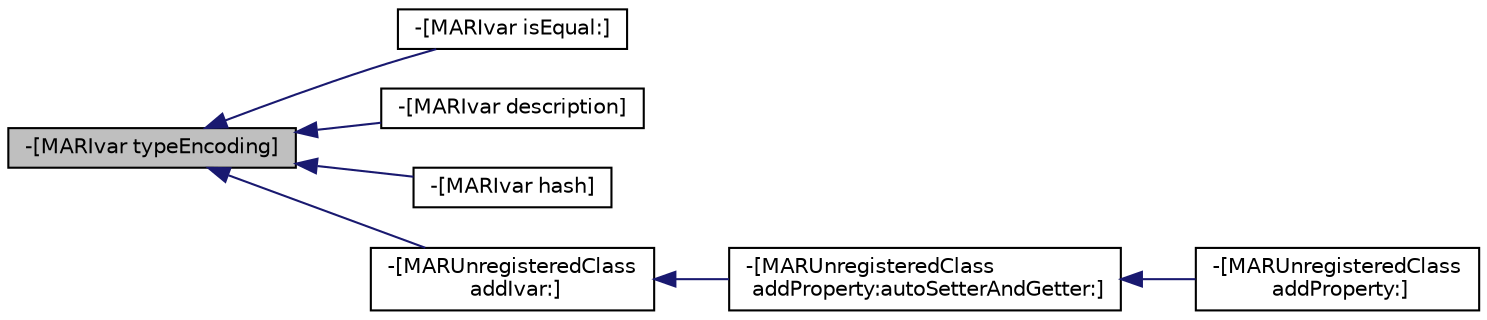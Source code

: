 digraph "-[MARIvar typeEncoding]"
{
  edge [fontname="Helvetica",fontsize="10",labelfontname="Helvetica",labelfontsize="10"];
  node [fontname="Helvetica",fontsize="10",shape=record];
  rankdir="LR";
  Node42 [label="-[MARIvar typeEncoding]",height=0.2,width=0.4,color="black", fillcolor="grey75", style="filled", fontcolor="black"];
  Node42 -> Node43 [dir="back",color="midnightblue",fontsize="10",style="solid",fontname="Helvetica"];
  Node43 [label="-[MARIvar isEqual:]",height=0.2,width=0.4,color="black", fillcolor="white", style="filled",URL="$interface_m_a_r_ivar.html#aeeb47e39d903cfcd7d7d053a9dba8a06"];
  Node42 -> Node44 [dir="back",color="midnightblue",fontsize="10",style="solid",fontname="Helvetica"];
  Node44 [label="-[MARIvar description]",height=0.2,width=0.4,color="black", fillcolor="white", style="filled",URL="$interface_m_a_r_ivar.html#a47c44d88f25acc48cc96ea3a5775c7c9"];
  Node42 -> Node45 [dir="back",color="midnightblue",fontsize="10",style="solid",fontname="Helvetica"];
  Node45 [label="-[MARIvar hash]",height=0.2,width=0.4,color="black", fillcolor="white", style="filled",URL="$interface_m_a_r_ivar.html#a52d39d3a8d316e090b32c5bb63fbe0d6"];
  Node42 -> Node46 [dir="back",color="midnightblue",fontsize="10",style="solid",fontname="Helvetica"];
  Node46 [label="-[MARUnregisteredClass\l addIvar:]",height=0.2,width=0.4,color="black", fillcolor="white", style="filled",URL="$interface_m_a_r_unregistered_class.html#aabe94edfff3f8a4701bcdb0867506321"];
  Node46 -> Node47 [dir="back",color="midnightblue",fontsize="10",style="solid",fontname="Helvetica"];
  Node47 [label="-[MARUnregisteredClass\l addProperty:autoSetterAndGetter:]",height=0.2,width=0.4,color="black", fillcolor="white", style="filled",URL="$interface_m_a_r_unregistered_class.html#ae488ab11298cf080a4e69df914a0089f"];
  Node47 -> Node48 [dir="back",color="midnightblue",fontsize="10",style="solid",fontname="Helvetica"];
  Node48 [label="-[MARUnregisteredClass\l addProperty:]",height=0.2,width=0.4,color="black", fillcolor="white", style="filled",URL="$interface_m_a_r_unregistered_class.html#afe38f5df71ee6cdcdf4b890b4d1c5a43"];
}
